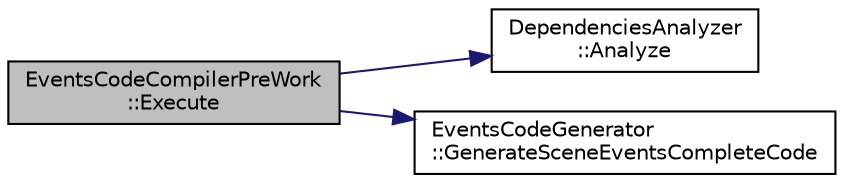 digraph "EventsCodeCompilerPreWork::Execute"
{
  edge [fontname="Helvetica",fontsize="10",labelfontname="Helvetica",labelfontsize="10"];
  node [fontname="Helvetica",fontsize="10",shape=record];
  rankdir="LR";
  Node1 [label="EventsCodeCompilerPreWork\l::Execute",height=0.2,width=0.4,color="black", fillcolor="grey75", style="filled", fontcolor="black"];
  Node1 -> Node2 [color="midnightblue",fontsize="10",style="solid",fontname="Helvetica"];
  Node2 [label="DependenciesAnalyzer\l::Analyze",height=0.2,width=0.4,color="black", fillcolor="white", style="filled",URL="$d1/d4e/class_dependencies_analyzer.html#ae67760b123d47225f42b9bbbe6795360",tooltip="Search the dependencies and return true if there are no circular dependencies in the events of the la..."];
  Node1 -> Node3 [color="midnightblue",fontsize="10",style="solid",fontname="Helvetica"];
  Node3 [label="EventsCodeGenerator\l::GenerateSceneEventsCompleteCode",height=0.2,width=0.4,color="black", fillcolor="white", style="filled",URL="$d7/d05/class_events_code_generator.html#ac71bd61c752d6d59de86c90c8faff960"];
}
